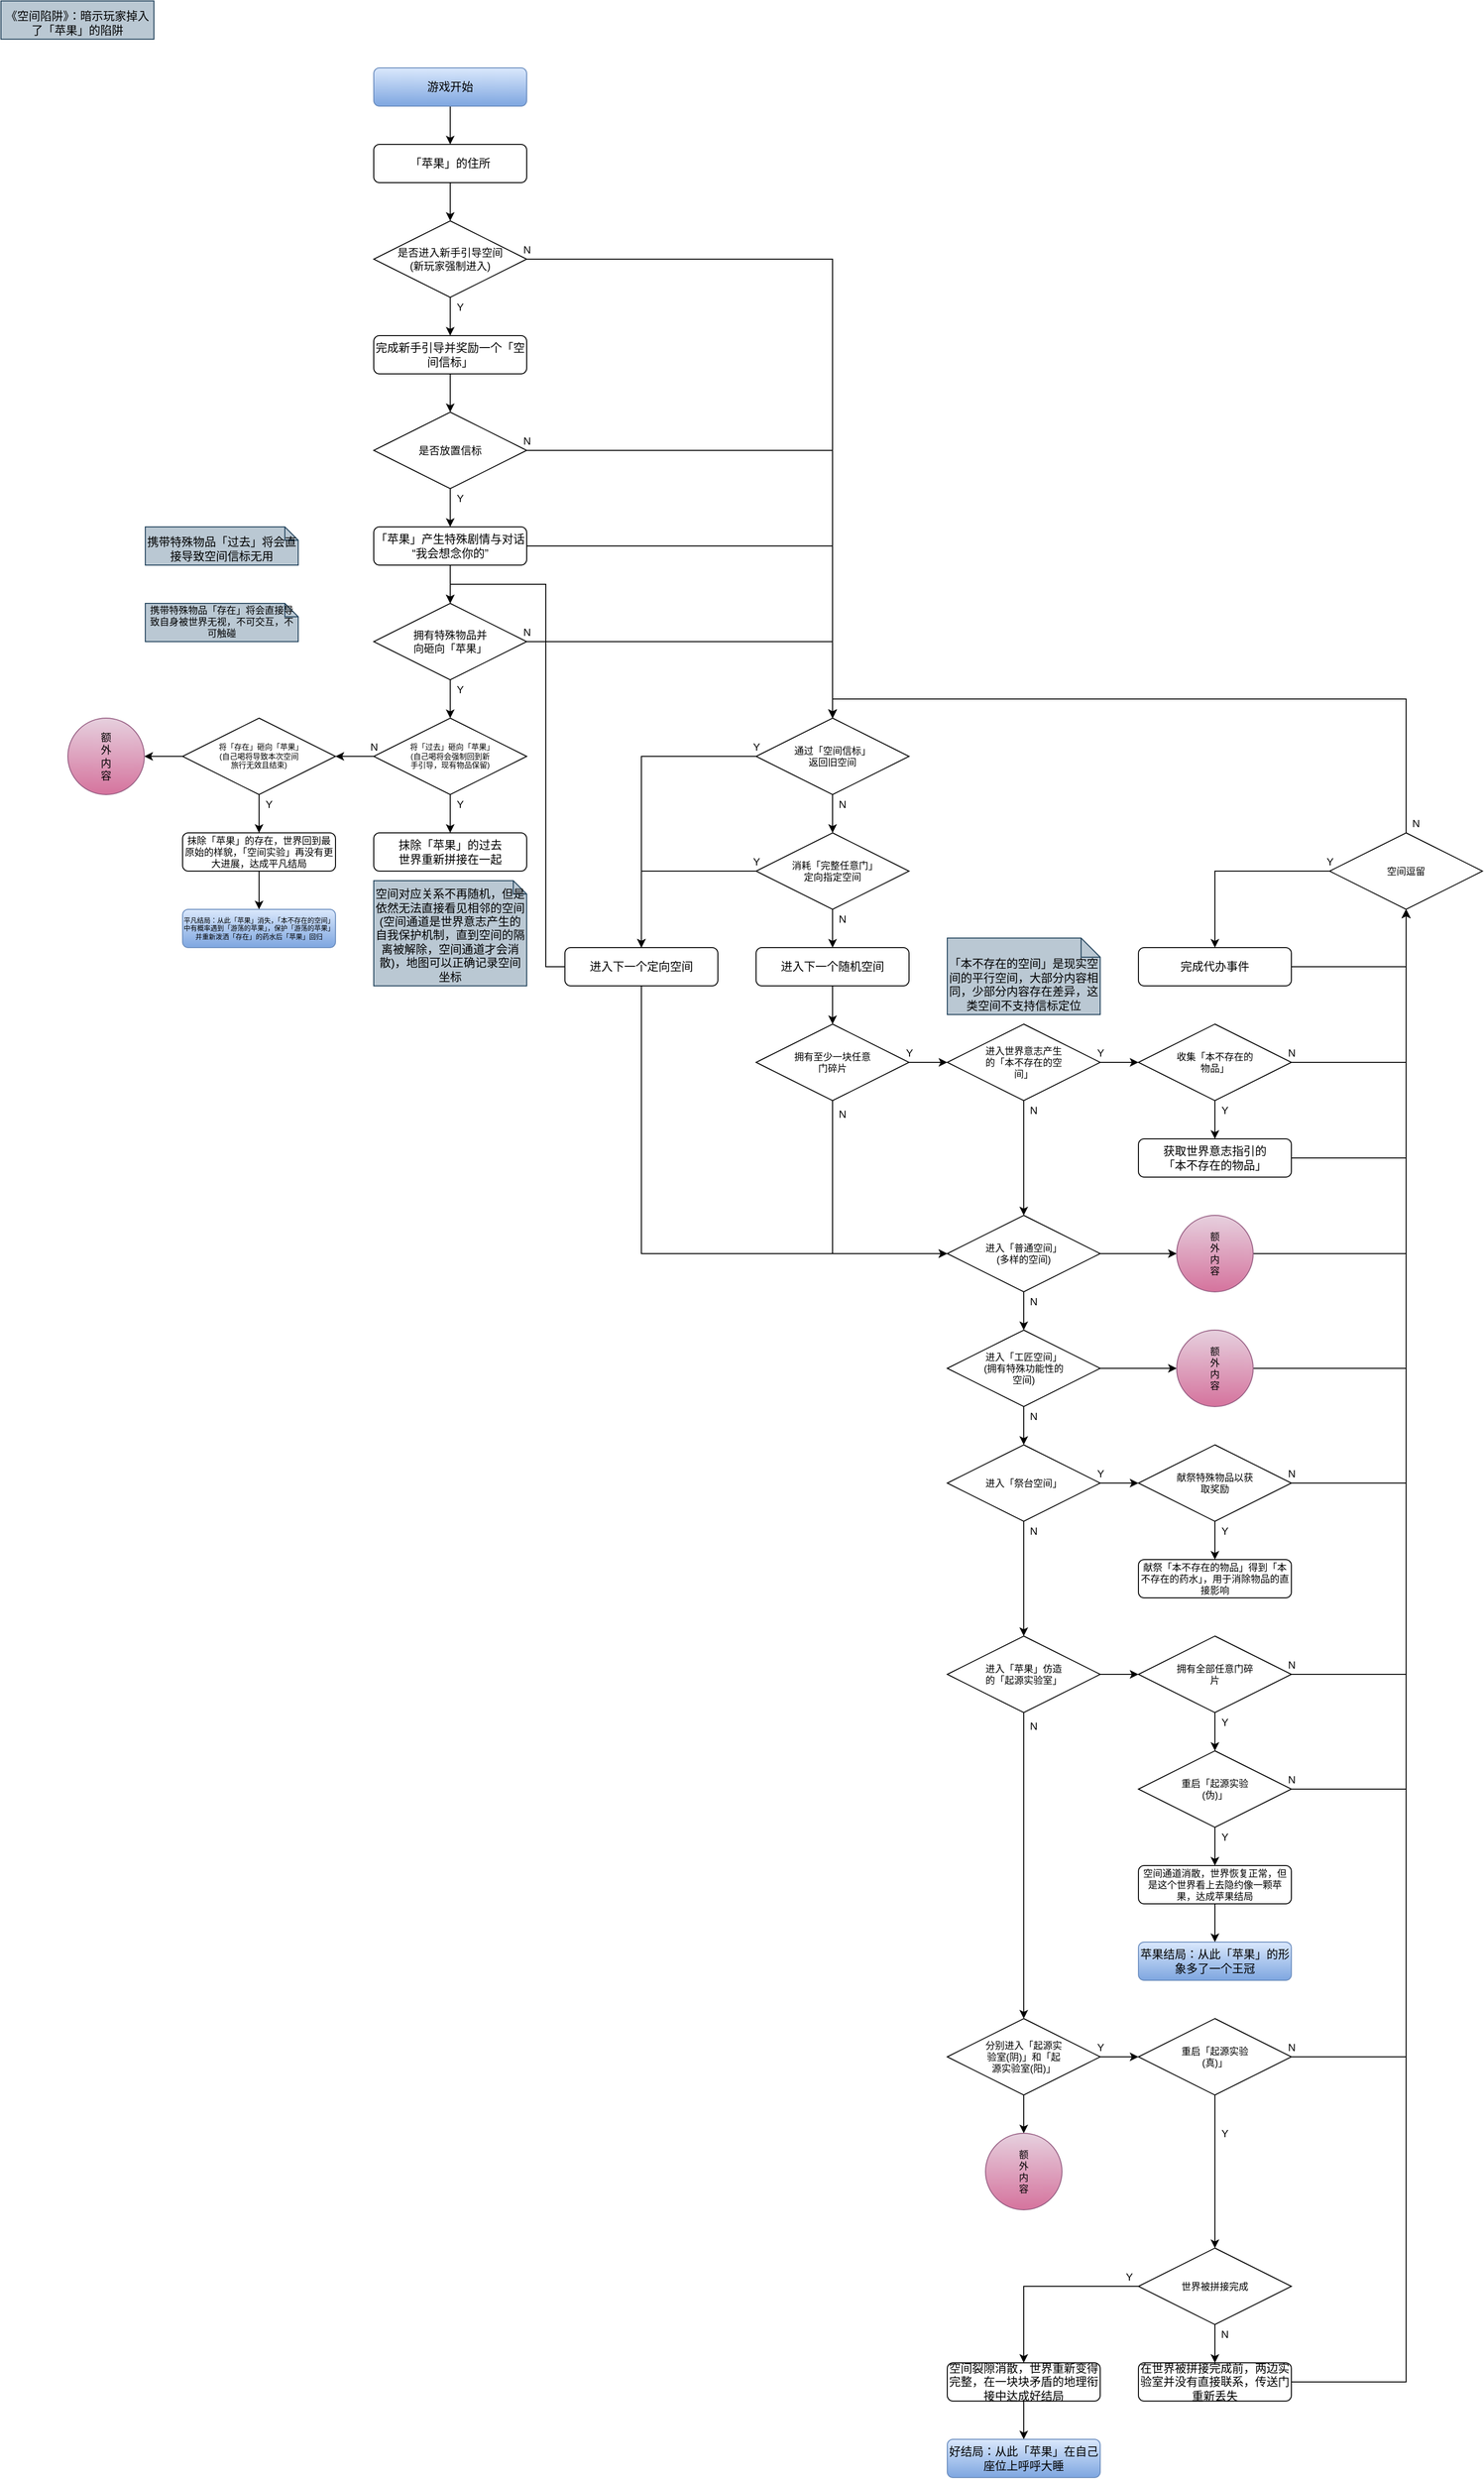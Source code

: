 <mxfile version="26.0.3">
  <diagram id="C5RBs43oDa-KdzZeNtuy" name="Page-1">
    <mxGraphModel dx="-1409" dy="653" grid="1" gridSize="10" guides="1" tooltips="1" connect="1" arrows="1" fold="1" page="1" pageScale="1" pageWidth="827" pageHeight="1169" background="none" math="0" shadow="0">
      <root>
        <mxCell id="WIyWlLk6GJQsqaUBKTNV-0" />
        <mxCell id="WIyWlLk6GJQsqaUBKTNV-1" parent="WIyWlLk6GJQsqaUBKTNV-0" />
        <mxCell id="btPv7d35-T0VnBdfR0sY-22" style="edgeStyle=orthogonalEdgeStyle;rounded=0;orthogonalLoop=1;jettySize=auto;html=1;exitX=0.5;exitY=1;exitDx=0;exitDy=0;entryX=0.5;entryY=0;entryDx=0;entryDy=0;" parent="WIyWlLk6GJQsqaUBKTNV-1" source="btPv7d35-T0VnBdfR0sY-6" target="btPv7d35-T0VnBdfR0sY-7" edge="1">
          <mxGeometry relative="1" as="geometry" />
        </mxCell>
        <mxCell id="btPv7d35-T0VnBdfR0sY-6" value="游戏开始" style="rounded=1;whiteSpace=wrap;html=1;fontSize=12;glass=0;strokeWidth=1;shadow=0;fillColor=#dae8fc;gradientColor=#7ea6e0;strokeColor=#6c8ebf;" parent="WIyWlLk6GJQsqaUBKTNV-1" vertex="1">
          <mxGeometry x="2880" y="80" width="160" height="40" as="geometry" />
        </mxCell>
        <mxCell id="btPv7d35-T0VnBdfR0sY-23" style="edgeStyle=orthogonalEdgeStyle;rounded=0;orthogonalLoop=1;jettySize=auto;html=1;exitX=0.5;exitY=1;exitDx=0;exitDy=0;entryX=0.5;entryY=0;entryDx=0;entryDy=0;" parent="WIyWlLk6GJQsqaUBKTNV-1" source="btPv7d35-T0VnBdfR0sY-7" target="btPv7d35-T0VnBdfR0sY-16" edge="1">
          <mxGeometry relative="1" as="geometry" />
        </mxCell>
        <mxCell id="btPv7d35-T0VnBdfR0sY-7" value="「苹果」的住所" style="rounded=1;whiteSpace=wrap;html=1;fontSize=12;glass=0;strokeWidth=1;shadow=0;" parent="WIyWlLk6GJQsqaUBKTNV-1" vertex="1">
          <mxGeometry x="2880" y="160" width="160" height="40" as="geometry" />
        </mxCell>
        <mxCell id="btPv7d35-T0VnBdfR0sY-54" style="edgeStyle=orthogonalEdgeStyle;rounded=0;orthogonalLoop=1;jettySize=auto;html=1;exitX=0.5;exitY=1;exitDx=0;exitDy=0;entryX=0.5;entryY=0;entryDx=0;entryDy=0;" parent="WIyWlLk6GJQsqaUBKTNV-1" source="btPv7d35-T0VnBdfR0sY-8" target="btPv7d35-T0VnBdfR0sY-49" edge="1">
          <mxGeometry relative="1" as="geometry" />
        </mxCell>
        <mxCell id="btPv7d35-T0VnBdfR0sY-8" value="进入下一个随机空间" style="rounded=1;whiteSpace=wrap;html=1;fontSize=12;glass=0;strokeWidth=1;shadow=0;" parent="WIyWlLk6GJQsqaUBKTNV-1" vertex="1">
          <mxGeometry x="3280" y="1000" width="160" height="40" as="geometry" />
        </mxCell>
        <mxCell id="btPv7d35-T0VnBdfR0sY-21" value="Y" style="edgeStyle=orthogonalEdgeStyle;rounded=0;orthogonalLoop=1;jettySize=auto;html=1;exitX=0.5;exitY=1;exitDx=0;exitDy=0;entryX=0.5;entryY=0;entryDx=0;entryDy=0;" parent="WIyWlLk6GJQsqaUBKTNV-1" source="btPv7d35-T0VnBdfR0sY-9" target="btPv7d35-T0VnBdfR0sY-10" edge="1">
          <mxGeometry x="-0.5" y="10" relative="1" as="geometry">
            <mxPoint as="offset" />
          </mxGeometry>
        </mxCell>
        <mxCell id="btPv7d35-T0VnBdfR0sY-25" value="N" style="edgeStyle=orthogonalEdgeStyle;rounded=0;orthogonalLoop=1;jettySize=auto;html=1;exitX=1;exitY=0.5;exitDx=0;exitDy=0;entryX=0.5;entryY=0;entryDx=0;entryDy=0;" parent="WIyWlLk6GJQsqaUBKTNV-1" source="btPv7d35-T0VnBdfR0sY-9" target="btPv7d35-T0VnBdfR0sY-31" edge="1">
          <mxGeometry x="-1" y="10" relative="1" as="geometry">
            <mxPoint as="offset" />
          </mxGeometry>
        </mxCell>
        <mxCell id="btPv7d35-T0VnBdfR0sY-9" value="是否放置信标" style="rhombus;whiteSpace=wrap;html=1;shadow=0;fontFamily=Helvetica;fontSize=11;align=center;strokeWidth=1;spacing=6;spacingTop=0;gradientColor=none;rounded=0;verticalAlign=middle;horizontal=1;spacingLeft=20;spacingRight=20;fillColor=default;" parent="WIyWlLk6GJQsqaUBKTNV-1" vertex="1">
          <mxGeometry x="2880" y="440" width="160" height="80" as="geometry" />
        </mxCell>
        <mxCell id="btPv7d35-T0VnBdfR0sY-26" style="edgeStyle=orthogonalEdgeStyle;rounded=0;orthogonalLoop=1;jettySize=auto;html=1;exitX=1;exitY=0.5;exitDx=0;exitDy=0;entryX=0.5;entryY=0;entryDx=0;entryDy=0;" parent="WIyWlLk6GJQsqaUBKTNV-1" source="btPv7d35-T0VnBdfR0sY-10" target="btPv7d35-T0VnBdfR0sY-31" edge="1">
          <mxGeometry relative="1" as="geometry" />
        </mxCell>
        <mxCell id="btPv7d35-T0VnBdfR0sY-28" style="edgeStyle=orthogonalEdgeStyle;rounded=0;orthogonalLoop=1;jettySize=auto;html=1;exitX=0.5;exitY=1;exitDx=0;exitDy=0;entryX=0.5;entryY=0;entryDx=0;entryDy=0;" parent="WIyWlLk6GJQsqaUBKTNV-1" source="btPv7d35-T0VnBdfR0sY-10" target="btPv7d35-T0VnBdfR0sY-27" edge="1">
          <mxGeometry relative="1" as="geometry" />
        </mxCell>
        <mxCell id="btPv7d35-T0VnBdfR0sY-10" value="「苹果」产生特殊剧情与对话&lt;div&gt;“我会想念你的”&lt;/div&gt;" style="rounded=1;whiteSpace=wrap;html=1;fontSize=12;glass=0;strokeWidth=1;shadow=0;" parent="WIyWlLk6GJQsqaUBKTNV-1" vertex="1">
          <mxGeometry x="2880" y="560" width="160" height="40" as="geometry" />
        </mxCell>
        <mxCell id="btPv7d35-T0VnBdfR0sY-19" value="Y" style="edgeStyle=orthogonalEdgeStyle;rounded=0;orthogonalLoop=1;jettySize=auto;html=1;exitX=0.5;exitY=1;exitDx=0;exitDy=0;entryX=0.5;entryY=0;entryDx=0;entryDy=0;" parent="WIyWlLk6GJQsqaUBKTNV-1" source="btPv7d35-T0VnBdfR0sY-16" target="btPv7d35-T0VnBdfR0sY-17" edge="1">
          <mxGeometry x="-0.5" y="10" relative="1" as="geometry">
            <mxPoint as="offset" />
          </mxGeometry>
        </mxCell>
        <mxCell id="btPv7d35-T0VnBdfR0sY-24" value="N" style="edgeStyle=orthogonalEdgeStyle;rounded=0;orthogonalLoop=1;jettySize=auto;html=1;exitX=1;exitY=0.5;exitDx=0;exitDy=0;entryX=0.5;entryY=0;entryDx=0;entryDy=0;" parent="WIyWlLk6GJQsqaUBKTNV-1" source="btPv7d35-T0VnBdfR0sY-16" target="btPv7d35-T0VnBdfR0sY-31" edge="1">
          <mxGeometry x="-1" y="10" relative="1" as="geometry">
            <mxPoint as="offset" />
          </mxGeometry>
        </mxCell>
        <mxCell id="btPv7d35-T0VnBdfR0sY-16" value="是否进入新手引导空间&lt;div&gt;(新玩家强制进入)&lt;/div&gt;" style="rhombus;whiteSpace=wrap;html=1;shadow=0;fontFamily=Helvetica;fontSize=11;align=center;strokeWidth=1;spacing=6;spacingTop=0;gradientColor=none;rounded=0;verticalAlign=middle;horizontal=1;spacingLeft=20;spacingRight=20;" parent="WIyWlLk6GJQsqaUBKTNV-1" vertex="1">
          <mxGeometry x="2880" y="240" width="160" height="80" as="geometry" />
        </mxCell>
        <mxCell id="btPv7d35-T0VnBdfR0sY-20" style="edgeStyle=orthogonalEdgeStyle;rounded=0;orthogonalLoop=1;jettySize=auto;html=1;exitX=0.5;exitY=1;exitDx=0;exitDy=0;entryX=0.5;entryY=0;entryDx=0;entryDy=0;" parent="WIyWlLk6GJQsqaUBKTNV-1" source="btPv7d35-T0VnBdfR0sY-17" target="btPv7d35-T0VnBdfR0sY-9" edge="1">
          <mxGeometry relative="1" as="geometry" />
        </mxCell>
        <mxCell id="btPv7d35-T0VnBdfR0sY-17" value="完成新手引导并奖励一个「空间信标」" style="rounded=1;whiteSpace=wrap;html=1;fontSize=12;glass=0;strokeWidth=1;shadow=0;" parent="WIyWlLk6GJQsqaUBKTNV-1" vertex="1">
          <mxGeometry x="2880" y="360" width="160" height="40" as="geometry" />
        </mxCell>
        <mxCell id="btPv7d35-T0VnBdfR0sY-38" value="N" style="edgeStyle=orthogonalEdgeStyle;rounded=0;orthogonalLoop=1;jettySize=auto;html=1;exitX=1;exitY=0.5;exitDx=0;exitDy=0;entryX=0.5;entryY=0;entryDx=0;entryDy=0;" parent="WIyWlLk6GJQsqaUBKTNV-1" source="btPv7d35-T0VnBdfR0sY-27" target="btPv7d35-T0VnBdfR0sY-31" edge="1">
          <mxGeometry x="-1" y="10" relative="1" as="geometry">
            <mxPoint as="offset" />
          </mxGeometry>
        </mxCell>
        <mxCell id="btPv7d35-T0VnBdfR0sY-39" value="Y" style="edgeStyle=orthogonalEdgeStyle;rounded=0;orthogonalLoop=1;jettySize=auto;html=1;exitX=0.5;exitY=1;exitDx=0;exitDy=0;entryX=0.5;entryY=0;entryDx=0;entryDy=0;" parent="WIyWlLk6GJQsqaUBKTNV-1" source="btPv7d35-T0VnBdfR0sY-27" target="btPv7d35-T0VnBdfR0sY-37" edge="1">
          <mxGeometry x="-0.5" y="10" relative="1" as="geometry">
            <mxPoint as="offset" />
          </mxGeometry>
        </mxCell>
        <mxCell id="btPv7d35-T0VnBdfR0sY-27" value="拥有特殊物品并向砸向「苹果」" style="rhombus;whiteSpace=wrap;html=1;shadow=0;fontFamily=Helvetica;fontSize=11;align=center;strokeWidth=1;spacing=6;spacingTop=0;gradientColor=none;rounded=0;verticalAlign=middle;horizontal=1;spacingLeft=32;spacingRight=32;" parent="WIyWlLk6GJQsqaUBKTNV-1" vertex="1">
          <mxGeometry x="2880" y="640" width="160" height="80" as="geometry" />
        </mxCell>
        <mxCell id="btPv7d35-T0VnBdfR0sY-33" value="Y" style="edgeStyle=orthogonalEdgeStyle;rounded=0;orthogonalLoop=1;jettySize=auto;html=1;exitX=0;exitY=0.5;exitDx=0;exitDy=0;entryX=0.5;entryY=0;entryDx=0;entryDy=0;" parent="WIyWlLk6GJQsqaUBKTNV-1" source="btPv7d35-T0VnBdfR0sY-31" target="btPv7d35-T0VnBdfR0sY-32" edge="1">
          <mxGeometry x="-1" y="-10" relative="1" as="geometry">
            <mxPoint as="offset" />
          </mxGeometry>
        </mxCell>
        <mxCell id="btPv7d35-T0VnBdfR0sY-34" value="N" style="edgeStyle=orthogonalEdgeStyle;rounded=0;orthogonalLoop=1;jettySize=auto;html=1;exitX=0.5;exitY=1;exitDx=0;exitDy=0;entryX=0.5;entryY=0;entryDx=0;entryDy=0;" parent="WIyWlLk6GJQsqaUBKTNV-1" source="btPv7d35-T0VnBdfR0sY-31" target="btPv7d35-T0VnBdfR0sY-69" edge="1">
          <mxGeometry x="-0.5" y="10" relative="1" as="geometry">
            <mxPoint as="offset" />
          </mxGeometry>
        </mxCell>
        <mxCell id="btPv7d35-T0VnBdfR0sY-31" value="通过「空间信标」返回旧空间" style="rhombus;whiteSpace=wrap;html=1;shadow=0;fontFamily=Helvetica;fontSize=10;align=center;strokeWidth=1;spacing=6;spacingTop=0;gradientColor=none;rounded=0;verticalAlign=middle;horizontal=1;spacingLeft=32;spacingRight=32;" parent="WIyWlLk6GJQsqaUBKTNV-1" vertex="1">
          <mxGeometry x="3280" y="760" width="160" height="80" as="geometry" />
        </mxCell>
        <mxCell id="btPv7d35-T0VnBdfR0sY-35" style="edgeStyle=orthogonalEdgeStyle;rounded=0;orthogonalLoop=1;jettySize=auto;html=1;exitX=0;exitY=0.5;exitDx=0;exitDy=0;entryX=0.5;entryY=0;entryDx=0;entryDy=0;" parent="WIyWlLk6GJQsqaUBKTNV-1" source="btPv7d35-T0VnBdfR0sY-32" target="btPv7d35-T0VnBdfR0sY-27" edge="1">
          <mxGeometry relative="1" as="geometry" />
        </mxCell>
        <mxCell id="btPv7d35-T0VnBdfR0sY-55" style="edgeStyle=orthogonalEdgeStyle;rounded=0;orthogonalLoop=1;jettySize=auto;html=1;exitX=0.5;exitY=1;exitDx=0;exitDy=0;entryX=0;entryY=0.5;entryDx=0;entryDy=0;" parent="WIyWlLk6GJQsqaUBKTNV-1" source="btPv7d35-T0VnBdfR0sY-32" target="btPv7d35-T0VnBdfR0sY-85" edge="1">
          <mxGeometry relative="1" as="geometry" />
        </mxCell>
        <mxCell id="btPv7d35-T0VnBdfR0sY-32" value="进入下一个定向空间" style="rounded=1;whiteSpace=wrap;html=1;fontSize=12;glass=0;strokeWidth=1;shadow=0;" parent="WIyWlLk6GJQsqaUBKTNV-1" vertex="1">
          <mxGeometry x="3080" y="1000" width="160" height="40" as="geometry" />
        </mxCell>
        <mxCell id="btPv7d35-T0VnBdfR0sY-36" value="抹除「苹果」的过去&lt;br&gt;世界重新拼接在一起" style="rounded=1;whiteSpace=wrap;html=1;fontSize=12;glass=0;strokeWidth=1;shadow=0;" parent="WIyWlLk6GJQsqaUBKTNV-1" vertex="1">
          <mxGeometry x="2880" y="880" width="160" height="40" as="geometry" />
        </mxCell>
        <mxCell id="btPv7d35-T0VnBdfR0sY-40" value="Y" style="edgeStyle=orthogonalEdgeStyle;rounded=0;orthogonalLoop=1;jettySize=auto;html=1;exitX=0.5;exitY=1;exitDx=0;exitDy=0;entryX=0.5;entryY=0;entryDx=0;entryDy=0;" parent="WIyWlLk6GJQsqaUBKTNV-1" source="btPv7d35-T0VnBdfR0sY-37" target="btPv7d35-T0VnBdfR0sY-36" edge="1">
          <mxGeometry x="-0.5" y="10" relative="1" as="geometry">
            <mxPoint as="offset" />
          </mxGeometry>
        </mxCell>
        <mxCell id="btPv7d35-T0VnBdfR0sY-42" value="N" style="edgeStyle=orthogonalEdgeStyle;rounded=0;orthogonalLoop=1;jettySize=auto;html=1;exitX=0;exitY=0.5;exitDx=0;exitDy=0;entryX=1;entryY=0.5;entryDx=0;entryDy=0;" parent="WIyWlLk6GJQsqaUBKTNV-1" source="btPv7d35-T0VnBdfR0sY-37" target="btPv7d35-T0VnBdfR0sY-43" edge="1">
          <mxGeometry x="-1" y="-10" relative="1" as="geometry">
            <mxPoint as="offset" />
          </mxGeometry>
        </mxCell>
        <mxCell id="btPv7d35-T0VnBdfR0sY-37" value="将「过去」砸向「苹果」(自己喝将会强制回到新手引导，现有物品保留)" style="rhombus;whiteSpace=wrap;html=1;shadow=0;fontFamily=Helvetica;fontSize=8;align=center;strokeWidth=1;spacing=6;spacingTop=0;gradientColor=none;rounded=0;verticalAlign=middle;horizontal=1;spacingLeft=32;spacingRight=32;" parent="WIyWlLk6GJQsqaUBKTNV-1" vertex="1">
          <mxGeometry x="2880" y="760" width="160" height="80" as="geometry" />
        </mxCell>
        <mxCell id="btPv7d35-T0VnBdfR0sY-116" style="edgeStyle=orthogonalEdgeStyle;rounded=0;orthogonalLoop=1;jettySize=auto;html=1;exitX=0.5;exitY=1;exitDx=0;exitDy=0;entryX=0.5;entryY=0;entryDx=0;entryDy=0;" parent="WIyWlLk6GJQsqaUBKTNV-1" source="btPv7d35-T0VnBdfR0sY-41" target="btPv7d35-T0VnBdfR0sY-115" edge="1">
          <mxGeometry relative="1" as="geometry" />
        </mxCell>
        <mxCell id="btPv7d35-T0VnBdfR0sY-41" value="抹除「苹果」的存在，世界回到最原始的样貌，「空间实验」再没有更大进展，达成平凡结局" style="rounded=1;whiteSpace=wrap;html=1;fontSize=10;glass=0;strokeWidth=1;shadow=0;" parent="WIyWlLk6GJQsqaUBKTNV-1" vertex="1">
          <mxGeometry x="2680" y="880" width="160" height="40" as="geometry" />
        </mxCell>
        <mxCell id="btPv7d35-T0VnBdfR0sY-44" value="Y" style="edgeStyle=orthogonalEdgeStyle;rounded=0;orthogonalLoop=1;jettySize=auto;html=1;exitX=0.5;exitY=1;exitDx=0;exitDy=0;entryX=0.5;entryY=0;entryDx=0;entryDy=0;" parent="WIyWlLk6GJQsqaUBKTNV-1" source="btPv7d35-T0VnBdfR0sY-43" target="btPv7d35-T0VnBdfR0sY-41" edge="1">
          <mxGeometry x="-0.5" y="10" relative="1" as="geometry">
            <mxPoint as="offset" />
          </mxGeometry>
        </mxCell>
        <mxCell id="btPv7d35-T0VnBdfR0sY-47" value="" style="edgeStyle=orthogonalEdgeStyle;rounded=0;orthogonalLoop=1;jettySize=auto;html=1;" parent="WIyWlLk6GJQsqaUBKTNV-1" source="btPv7d35-T0VnBdfR0sY-43" target="btPv7d35-T0VnBdfR0sY-46" edge="1">
          <mxGeometry relative="1" as="geometry" />
        </mxCell>
        <mxCell id="btPv7d35-T0VnBdfR0sY-43" value="将「存在」砸向「苹果」(自己喝将导致本次空间旅行无效且结束)" style="rhombus;whiteSpace=wrap;html=1;shadow=0;fontFamily=Helvetica;fontSize=8;align=center;strokeWidth=1;spacing=6;spacingTop=0;gradientColor=none;rounded=0;verticalAlign=middle;horizontal=1;spacingLeft=32;spacingRight=32;" parent="WIyWlLk6GJQsqaUBKTNV-1" vertex="1">
          <mxGeometry x="2680" y="760" width="160" height="80" as="geometry" />
        </mxCell>
        <mxCell id="btPv7d35-T0VnBdfR0sY-46" value="额外内容" style="ellipse;whiteSpace=wrap;html=1;fontSize=11;shadow=0;strokeWidth=1;spacing=6;spacingTop=0;rounded=0;spacingLeft=32;spacingRight=32;align=center;fillColor=#e6d0de;strokeColor=#996185;gradientColor=#d5739d;" parent="WIyWlLk6GJQsqaUBKTNV-1" vertex="1">
          <mxGeometry x="2560" y="760" width="80" height="80" as="geometry" />
        </mxCell>
        <mxCell id="btPv7d35-T0VnBdfR0sY-92" style="edgeStyle=orthogonalEdgeStyle;rounded=0;orthogonalLoop=1;jettySize=auto;html=1;exitX=1;exitY=0.5;exitDx=0;exitDy=0;entryX=0;entryY=0.5;entryDx=0;entryDy=0;" parent="WIyWlLk6GJQsqaUBKTNV-1" source="btPv7d35-T0VnBdfR0sY-48" target="btPv7d35-T0VnBdfR0sY-67" edge="1">
          <mxGeometry relative="1" as="geometry" />
        </mxCell>
        <mxCell id="btPv7d35-T0VnBdfR0sY-105" value="N" style="edgeStyle=orthogonalEdgeStyle;rounded=0;orthogonalLoop=1;jettySize=auto;html=1;exitX=0.5;exitY=1;exitDx=0;exitDy=0;entryX=0.5;entryY=0;entryDx=0;entryDy=0;" parent="WIyWlLk6GJQsqaUBKTNV-1" source="btPv7d35-T0VnBdfR0sY-48" target="btPv7d35-T0VnBdfR0sY-90" edge="1">
          <mxGeometry x="-0.917" y="10" relative="1" as="geometry">
            <mxPoint as="offset" />
          </mxGeometry>
        </mxCell>
        <mxCell id="btPv7d35-T0VnBdfR0sY-48" value="进入「苹果」仿造的「起源实验室」" style="rhombus;whiteSpace=wrap;html=1;shadow=0;fontFamily=Helvetica;fontSize=10;align=center;strokeWidth=1;spacing=6;spacingTop=0;gradientColor=none;rounded=0;verticalAlign=middle;horizontal=1;spacingLeft=32;spacingRight=32;" parent="WIyWlLk6GJQsqaUBKTNV-1" vertex="1">
          <mxGeometry x="3480" y="1720" width="160" height="80" as="geometry" />
        </mxCell>
        <mxCell id="btPv7d35-T0VnBdfR0sY-51" value="Y" style="edgeStyle=orthogonalEdgeStyle;rounded=0;orthogonalLoop=1;jettySize=auto;html=1;exitX=1;exitY=0.5;exitDx=0;exitDy=0;entryX=0;entryY=0.5;entryDx=0;entryDy=0;" parent="WIyWlLk6GJQsqaUBKTNV-1" source="btPv7d35-T0VnBdfR0sY-49" target="btPv7d35-T0VnBdfR0sY-50" edge="1">
          <mxGeometry x="-1" y="10" relative="1" as="geometry">
            <mxPoint as="offset" />
          </mxGeometry>
        </mxCell>
        <mxCell id="btPv7d35-T0VnBdfR0sY-52" value="N" style="edgeStyle=orthogonalEdgeStyle;rounded=0;orthogonalLoop=1;jettySize=auto;html=1;exitX=0.5;exitY=1;exitDx=0;exitDy=0;entryX=0;entryY=0.5;entryDx=0;entryDy=0;" parent="WIyWlLk6GJQsqaUBKTNV-1" source="btPv7d35-T0VnBdfR0sY-49" target="btPv7d35-T0VnBdfR0sY-85" edge="1">
          <mxGeometry x="-0.9" y="10" relative="1" as="geometry">
            <mxPoint as="offset" />
          </mxGeometry>
        </mxCell>
        <mxCell id="btPv7d35-T0VnBdfR0sY-49" value="拥有至少一块任意门碎片" style="rhombus;whiteSpace=wrap;html=1;shadow=0;fontFamily=Helvetica;fontSize=10;align=center;strokeWidth=1;spacing=6;spacingTop=0;gradientColor=none;rounded=0;verticalAlign=middle;horizontal=1;spacingLeft=32;spacingRight=32;" parent="WIyWlLk6GJQsqaUBKTNV-1" vertex="1">
          <mxGeometry x="3280" y="1080" width="160" height="80" as="geometry" />
        </mxCell>
        <mxCell id="btPv7d35-T0VnBdfR0sY-53" value="N" style="edgeStyle=orthogonalEdgeStyle;rounded=0;orthogonalLoop=1;jettySize=auto;html=1;exitX=0.5;exitY=1;exitDx=0;exitDy=0;entryX=0.5;entryY=0;entryDx=0;entryDy=0;" parent="WIyWlLk6GJQsqaUBKTNV-1" source="btPv7d35-T0VnBdfR0sY-50" target="btPv7d35-T0VnBdfR0sY-85" edge="1">
          <mxGeometry x="-0.833" y="10" relative="1" as="geometry">
            <mxPoint as="offset" />
          </mxGeometry>
        </mxCell>
        <mxCell id="btPv7d35-T0VnBdfR0sY-61" value="Y" style="edgeStyle=orthogonalEdgeStyle;rounded=0;orthogonalLoop=1;jettySize=auto;html=1;exitX=1;exitY=0.5;exitDx=0;exitDy=0;entryX=0;entryY=0.5;entryDx=0;entryDy=0;" parent="WIyWlLk6GJQsqaUBKTNV-1" source="btPv7d35-T0VnBdfR0sY-50" target="btPv7d35-T0VnBdfR0sY-57" edge="1">
          <mxGeometry x="-1" y="10" relative="1" as="geometry">
            <mxPoint as="offset" />
          </mxGeometry>
        </mxCell>
        <mxCell id="btPv7d35-T0VnBdfR0sY-50" value="进入世界意志产生的「本不存在的空间」" style="rhombus;whiteSpace=wrap;html=1;shadow=0;fontFamily=Helvetica;fontSize=10;align=center;strokeWidth=1;spacing=6;spacingTop=0;gradientColor=none;rounded=0;verticalAlign=middle;horizontal=1;spacingLeft=32;spacingRight=32;" parent="WIyWlLk6GJQsqaUBKTNV-1" vertex="1">
          <mxGeometry x="3480" y="1080" width="160" height="80" as="geometry" />
        </mxCell>
        <mxCell id="btPv7d35-T0VnBdfR0sY-62" value="Y" style="edgeStyle=orthogonalEdgeStyle;rounded=0;orthogonalLoop=1;jettySize=auto;html=1;exitX=0.5;exitY=1;exitDx=0;exitDy=0;entryX=0.5;entryY=0;entryDx=0;entryDy=0;" parent="WIyWlLk6GJQsqaUBKTNV-1" source="btPv7d35-T0VnBdfR0sY-57" target="btPv7d35-T0VnBdfR0sY-59" edge="1">
          <mxGeometry x="-0.5" y="10" relative="1" as="geometry">
            <mxPoint as="offset" />
          </mxGeometry>
        </mxCell>
        <mxCell id="btPv7d35-T0VnBdfR0sY-63" value="N" style="edgeStyle=orthogonalEdgeStyle;rounded=0;orthogonalLoop=1;jettySize=auto;html=1;exitX=1;exitY=0.5;exitDx=0;exitDy=0;entryX=0.5;entryY=1;entryDx=0;entryDy=0;" parent="WIyWlLk6GJQsqaUBKTNV-1" source="btPv7d35-T0VnBdfR0sY-57" target="btPv7d35-T0VnBdfR0sY-60" edge="1">
          <mxGeometry x="-1" y="10" relative="1" as="geometry">
            <mxPoint as="offset" />
          </mxGeometry>
        </mxCell>
        <mxCell id="btPv7d35-T0VnBdfR0sY-57" value="收集「本不存在的物品」" style="rhombus;whiteSpace=wrap;html=1;shadow=0;fontFamily=Helvetica;fontSize=10;align=center;strokeWidth=1;spacing=6;spacingTop=0;gradientColor=none;rounded=0;verticalAlign=middle;horizontal=1;spacingLeft=32;spacingRight=32;" parent="WIyWlLk6GJQsqaUBKTNV-1" vertex="1">
          <mxGeometry x="3680" y="1080" width="160" height="80" as="geometry" />
        </mxCell>
        <mxCell id="btPv7d35-T0VnBdfR0sY-81" style="edgeStyle=orthogonalEdgeStyle;rounded=0;orthogonalLoop=1;jettySize=auto;html=1;exitX=1;exitY=0.5;exitDx=0;exitDy=0;entryX=0.5;entryY=1;entryDx=0;entryDy=0;" parent="WIyWlLk6GJQsqaUBKTNV-1" source="btPv7d35-T0VnBdfR0sY-59" target="btPv7d35-T0VnBdfR0sY-60" edge="1">
          <mxGeometry relative="1" as="geometry" />
        </mxCell>
        <mxCell id="btPv7d35-T0VnBdfR0sY-59" value="获取世界意志指引的&lt;div&gt;「本不存在的物品」&lt;/div&gt;" style="rounded=1;whiteSpace=wrap;html=1;fontSize=12;glass=0;strokeWidth=1;shadow=0;" parent="WIyWlLk6GJQsqaUBKTNV-1" vertex="1">
          <mxGeometry x="3680" y="1200" width="160" height="40" as="geometry" />
        </mxCell>
        <mxCell id="btPv7d35-T0VnBdfR0sY-64" value="N" style="edgeStyle=orthogonalEdgeStyle;rounded=0;orthogonalLoop=1;jettySize=auto;html=1;exitX=0.5;exitY=0;exitDx=0;exitDy=0;entryX=0.5;entryY=0;entryDx=0;entryDy=0;" parent="WIyWlLk6GJQsqaUBKTNV-1" source="btPv7d35-T0VnBdfR0sY-60" target="btPv7d35-T0VnBdfR0sY-31" edge="1">
          <mxGeometry x="-0.972" y="-10" relative="1" as="geometry">
            <mxPoint as="offset" />
          </mxGeometry>
        </mxCell>
        <mxCell id="btPv7d35-T0VnBdfR0sY-66" value="Y" style="edgeStyle=orthogonalEdgeStyle;rounded=0;orthogonalLoop=1;jettySize=auto;html=1;exitX=0;exitY=0.5;exitDx=0;exitDy=0;entryX=0.5;entryY=0;entryDx=0;entryDy=0;" parent="WIyWlLk6GJQsqaUBKTNV-1" source="btPv7d35-T0VnBdfR0sY-60" target="btPv7d35-T0VnBdfR0sY-65" edge="1">
          <mxGeometry x="-1" y="-10" relative="1" as="geometry">
            <mxPoint as="offset" />
          </mxGeometry>
        </mxCell>
        <mxCell id="btPv7d35-T0VnBdfR0sY-60" value="空间逗留" style="rhombus;whiteSpace=wrap;html=1;shadow=0;fontFamily=Helvetica;fontSize=10;align=center;strokeWidth=1;spacing=6;spacingTop=0;gradientColor=none;rounded=0;verticalAlign=middle;horizontal=1;spacingLeft=32;spacingRight=32;" parent="WIyWlLk6GJQsqaUBKTNV-1" vertex="1">
          <mxGeometry x="3880" y="880" width="160" height="80" as="geometry" />
        </mxCell>
        <mxCell id="btPv7d35-T0VnBdfR0sY-84" style="edgeStyle=orthogonalEdgeStyle;rounded=0;orthogonalLoop=1;jettySize=auto;html=1;exitX=1;exitY=0.5;exitDx=0;exitDy=0;entryX=0.5;entryY=1;entryDx=0;entryDy=0;" parent="WIyWlLk6GJQsqaUBKTNV-1" source="btPv7d35-T0VnBdfR0sY-65" target="btPv7d35-T0VnBdfR0sY-60" edge="1">
          <mxGeometry relative="1" as="geometry" />
        </mxCell>
        <mxCell id="btPv7d35-T0VnBdfR0sY-65" value="完成代办事件" style="rounded=1;whiteSpace=wrap;html=1;fontSize=12;glass=0;strokeWidth=1;shadow=0;" parent="WIyWlLk6GJQsqaUBKTNV-1" vertex="1">
          <mxGeometry x="3680" y="1000" width="160" height="40" as="geometry" />
        </mxCell>
        <mxCell id="btPv7d35-T0VnBdfR0sY-73" value="Y" style="edgeStyle=orthogonalEdgeStyle;rounded=0;orthogonalLoop=1;jettySize=auto;html=1;exitX=0.5;exitY=1;exitDx=0;exitDy=0;entryX=0.5;entryY=0;entryDx=0;entryDy=0;" parent="WIyWlLk6GJQsqaUBKTNV-1" source="btPv7d35-T0VnBdfR0sY-67" target="btPv7d35-T0VnBdfR0sY-68" edge="1">
          <mxGeometry x="-0.5" y="10" relative="1" as="geometry">
            <mxPoint as="offset" />
          </mxGeometry>
        </mxCell>
        <mxCell id="btPv7d35-T0VnBdfR0sY-82" value="N" style="edgeStyle=orthogonalEdgeStyle;rounded=0;orthogonalLoop=1;jettySize=auto;html=1;exitX=1;exitY=0.5;exitDx=0;exitDy=0;entryX=0.5;entryY=1;entryDx=0;entryDy=0;" parent="WIyWlLk6GJQsqaUBKTNV-1" source="btPv7d35-T0VnBdfR0sY-67" target="btPv7d35-T0VnBdfR0sY-60" edge="1">
          <mxGeometry x="-1" y="10" relative="1" as="geometry">
            <mxPoint as="offset" />
          </mxGeometry>
        </mxCell>
        <mxCell id="btPv7d35-T0VnBdfR0sY-67" value="拥有全部任意门碎片" style="rhombus;whiteSpace=wrap;html=1;shadow=0;fontFamily=Helvetica;fontSize=10;align=center;strokeWidth=1;spacing=6;spacingTop=0;gradientColor=none;rounded=0;verticalAlign=middle;horizontal=1;spacingLeft=32;spacingRight=32;" parent="WIyWlLk6GJQsqaUBKTNV-1" vertex="1">
          <mxGeometry x="3680" y="1720" width="160" height="80" as="geometry" />
        </mxCell>
        <mxCell id="btPv7d35-T0VnBdfR0sY-83" value="N" style="edgeStyle=orthogonalEdgeStyle;rounded=0;orthogonalLoop=1;jettySize=auto;html=1;exitX=1;exitY=0.5;exitDx=0;exitDy=0;entryX=0.5;entryY=1;entryDx=0;entryDy=0;" parent="WIyWlLk6GJQsqaUBKTNV-1" source="btPv7d35-T0VnBdfR0sY-68" target="btPv7d35-T0VnBdfR0sY-60" edge="1">
          <mxGeometry x="-1" y="10" relative="1" as="geometry">
            <mxPoint as="offset" />
          </mxGeometry>
        </mxCell>
        <mxCell id="btPv7d35-T0VnBdfR0sY-96" value="Y" style="edgeStyle=orthogonalEdgeStyle;rounded=0;orthogonalLoop=1;jettySize=auto;html=1;exitX=0.5;exitY=1;exitDx=0;exitDy=0;entryX=0.5;entryY=0;entryDx=0;entryDy=0;" parent="WIyWlLk6GJQsqaUBKTNV-1" source="btPv7d35-T0VnBdfR0sY-68" target="btPv7d35-T0VnBdfR0sY-93" edge="1">
          <mxGeometry x="-0.5" y="10" relative="1" as="geometry">
            <mxPoint as="offset" />
          </mxGeometry>
        </mxCell>
        <mxCell id="btPv7d35-T0VnBdfR0sY-68" value="重启「起源实验(伪)」" style="rhombus;whiteSpace=wrap;html=1;shadow=0;fontFamily=Helvetica;fontSize=10;align=center;strokeWidth=1;spacing=6;spacingTop=0;gradientColor=none;rounded=0;verticalAlign=middle;horizontal=1;spacingLeft=32;spacingRight=32;" parent="WIyWlLk6GJQsqaUBKTNV-1" vertex="1">
          <mxGeometry x="3680" y="1840" width="160" height="80" as="geometry" />
        </mxCell>
        <mxCell id="btPv7d35-T0VnBdfR0sY-70" value="N" style="edgeStyle=orthogonalEdgeStyle;rounded=0;orthogonalLoop=1;jettySize=auto;html=1;exitX=0.5;exitY=1;exitDx=0;exitDy=0;entryX=0.5;entryY=0;entryDx=0;entryDy=0;" parent="WIyWlLk6GJQsqaUBKTNV-1" source="btPv7d35-T0VnBdfR0sY-69" target="btPv7d35-T0VnBdfR0sY-8" edge="1">
          <mxGeometry x="-0.5" y="10" relative="1" as="geometry">
            <mxPoint as="offset" />
          </mxGeometry>
        </mxCell>
        <mxCell id="btPv7d35-T0VnBdfR0sY-71" value="Y" style="edgeStyle=orthogonalEdgeStyle;rounded=0;orthogonalLoop=1;jettySize=auto;html=1;exitX=0;exitY=0.5;exitDx=0;exitDy=0;entryX=0.5;entryY=0;entryDx=0;entryDy=0;" parent="WIyWlLk6GJQsqaUBKTNV-1" source="btPv7d35-T0VnBdfR0sY-69" target="btPv7d35-T0VnBdfR0sY-32" edge="1">
          <mxGeometry x="-1" y="-10" relative="1" as="geometry">
            <mxPoint as="offset" />
          </mxGeometry>
        </mxCell>
        <mxCell id="btPv7d35-T0VnBdfR0sY-69" value="消耗「完整任意门」定向指定空间" style="rhombus;whiteSpace=wrap;html=1;shadow=0;fontFamily=Helvetica;fontSize=10;align=center;strokeWidth=1;spacing=6;spacingTop=0;gradientColor=none;rounded=0;verticalAlign=middle;horizontal=1;spacingLeft=32;spacingRight=32;" parent="WIyWlLk6GJQsqaUBKTNV-1" vertex="1">
          <mxGeometry x="3280" y="880" width="160" height="80" as="geometry" />
        </mxCell>
        <mxCell id="btPv7d35-T0VnBdfR0sY-97" value="N" style="edgeStyle=orthogonalEdgeStyle;rounded=0;orthogonalLoop=1;jettySize=auto;html=1;exitX=0.5;exitY=1;exitDx=0;exitDy=0;entryX=0.5;entryY=0;entryDx=0;entryDy=0;" parent="WIyWlLk6GJQsqaUBKTNV-1" source="btPv7d35-T0VnBdfR0sY-74" target="btPv7d35-T0VnBdfR0sY-77" edge="1">
          <mxGeometry x="-0.5" y="10" relative="1" as="geometry">
            <mxPoint as="offset" />
          </mxGeometry>
        </mxCell>
        <mxCell id="btPv7d35-T0VnBdfR0sY-98" value="Y" style="edgeStyle=orthogonalEdgeStyle;rounded=0;orthogonalLoop=1;jettySize=auto;html=1;exitX=0;exitY=0.5;exitDx=0;exitDy=0;entryX=0.5;entryY=0;entryDx=0;entryDy=0;" parent="WIyWlLk6GJQsqaUBKTNV-1" source="btPv7d35-T0VnBdfR0sY-74" target="btPv7d35-T0VnBdfR0sY-79" edge="1">
          <mxGeometry x="-0.9" y="-10" relative="1" as="geometry">
            <mxPoint as="offset" />
          </mxGeometry>
        </mxCell>
        <mxCell id="btPv7d35-T0VnBdfR0sY-74" value="世界被拼接完成" style="rhombus;whiteSpace=wrap;html=1;shadow=0;fontFamily=Helvetica;fontSize=10;align=center;strokeWidth=1;spacing=6;spacingTop=0;gradientColor=none;rounded=0;verticalAlign=middle;horizontal=1;spacingLeft=32;spacingRight=32;" parent="WIyWlLk6GJQsqaUBKTNV-1" vertex="1">
          <mxGeometry x="3680" y="2360" width="160" height="80" as="geometry" />
        </mxCell>
        <mxCell id="btPv7d35-T0VnBdfR0sY-75" value="空间对应关系不再随机，但是依然无法直接看见相邻的空间(空间通道是世界意志产生的自我保护机制，直到空间的隔离被解除，空间通道才会消散)，地图可以正确记录空间坐标" style="shape=note;size=14;whiteSpace=wrap;html=1;verticalAlign=bottom;fillColor=#bac8d3;strokeColor=#23445d;" parent="WIyWlLk6GJQsqaUBKTNV-1" vertex="1">
          <mxGeometry x="2880" y="930" width="160" height="110" as="geometry" />
        </mxCell>
        <mxCell id="btPv7d35-T0VnBdfR0sY-102" style="edgeStyle=orthogonalEdgeStyle;rounded=0;orthogonalLoop=1;jettySize=auto;html=1;exitX=1;exitY=0.5;exitDx=0;exitDy=0;entryX=0.5;entryY=1;entryDx=0;entryDy=0;" parent="WIyWlLk6GJQsqaUBKTNV-1" source="btPv7d35-T0VnBdfR0sY-77" target="btPv7d35-T0VnBdfR0sY-60" edge="1">
          <mxGeometry relative="1" as="geometry">
            <mxPoint x="4040" y="1400" as="targetPoint" />
          </mxGeometry>
        </mxCell>
        <mxCell id="btPv7d35-T0VnBdfR0sY-77" value="在世界被拼接完成前，两边实验室并没有直接联系，传送门重新丢失" style="rounded=1;whiteSpace=wrap;html=1;fontSize=12;glass=0;strokeWidth=1;shadow=0;" parent="WIyWlLk6GJQsqaUBKTNV-1" vertex="1">
          <mxGeometry x="3680" y="2480" width="160" height="40" as="geometry" />
        </mxCell>
        <mxCell id="btPv7d35-T0VnBdfR0sY-120" style="edgeStyle=orthogonalEdgeStyle;rounded=0;orthogonalLoop=1;jettySize=auto;html=1;exitX=0.5;exitY=1;exitDx=0;exitDy=0;entryX=0.5;entryY=0;entryDx=0;entryDy=0;" parent="WIyWlLk6GJQsqaUBKTNV-1" source="btPv7d35-T0VnBdfR0sY-79" target="btPv7d35-T0VnBdfR0sY-119" edge="1">
          <mxGeometry relative="1" as="geometry" />
        </mxCell>
        <mxCell id="btPv7d35-T0VnBdfR0sY-79" value="空间裂隙消散，世界重新变得完整，在一块块矛盾的地理衔接中达成好结局" style="rounded=1;whiteSpace=wrap;html=1;fontSize=12;glass=0;strokeWidth=1;shadow=0;" parent="WIyWlLk6GJQsqaUBKTNV-1" vertex="1">
          <mxGeometry x="3480" y="2480" width="160" height="40" as="geometry" />
        </mxCell>
        <mxCell id="btPv7d35-T0VnBdfR0sY-103" value="N" style="edgeStyle=orthogonalEdgeStyle;rounded=0;orthogonalLoop=1;jettySize=auto;html=1;exitX=0.5;exitY=1;exitDx=0;exitDy=0;entryX=0.5;entryY=0;entryDx=0;entryDy=0;" parent="WIyWlLk6GJQsqaUBKTNV-1" source="btPv7d35-T0VnBdfR0sY-85" target="btPv7d35-T0VnBdfR0sY-86" edge="1">
          <mxGeometry x="-0.5" y="10" relative="1" as="geometry">
            <mxPoint as="offset" />
          </mxGeometry>
        </mxCell>
        <mxCell id="btPv7d35-T0VnBdfR0sY-110" value="" style="edgeStyle=orthogonalEdgeStyle;rounded=0;orthogonalLoop=1;jettySize=auto;html=1;" parent="WIyWlLk6GJQsqaUBKTNV-1" source="btPv7d35-T0VnBdfR0sY-85" target="btPv7d35-T0VnBdfR0sY-109" edge="1">
          <mxGeometry relative="1" as="geometry" />
        </mxCell>
        <mxCell id="btPv7d35-T0VnBdfR0sY-85" value="进入「普通空间」&lt;div&gt;(多样的空间)&lt;/div&gt;" style="rhombus;whiteSpace=wrap;html=1;shadow=0;fontFamily=Helvetica;fontSize=10;align=center;strokeWidth=1;spacing=6;spacingTop=0;gradientColor=none;rounded=0;verticalAlign=middle;horizontal=1;spacingLeft=32;spacingRight=32;" parent="WIyWlLk6GJQsqaUBKTNV-1" vertex="1">
          <mxGeometry x="3480" y="1280" width="160" height="80" as="geometry" />
        </mxCell>
        <mxCell id="btPv7d35-T0VnBdfR0sY-112" value="" style="edgeStyle=orthogonalEdgeStyle;rounded=0;orthogonalLoop=1;jettySize=auto;html=1;" parent="WIyWlLk6GJQsqaUBKTNV-1" source="btPv7d35-T0VnBdfR0sY-86" target="btPv7d35-T0VnBdfR0sY-111" edge="1">
          <mxGeometry relative="1" as="geometry" />
        </mxCell>
        <mxCell id="btPv7d35-T0VnBdfR0sY-125" value="N" style="edgeStyle=orthogonalEdgeStyle;rounded=0;orthogonalLoop=1;jettySize=auto;html=1;exitX=0.5;exitY=1;exitDx=0;exitDy=0;entryX=0.5;entryY=0;entryDx=0;entryDy=0;" parent="WIyWlLk6GJQsqaUBKTNV-1" source="btPv7d35-T0VnBdfR0sY-86" target="btPv7d35-T0VnBdfR0sY-123" edge="1">
          <mxGeometry x="-0.5" y="10" relative="1" as="geometry">
            <mxPoint as="offset" />
          </mxGeometry>
        </mxCell>
        <mxCell id="btPv7d35-T0VnBdfR0sY-86" value="进入「工匠空间」&lt;div&gt;(拥有特殊功能性的空间)&lt;/div&gt;" style="rhombus;whiteSpace=wrap;html=1;shadow=0;fontFamily=Helvetica;fontSize=10;align=center;strokeWidth=1;spacing=6;spacingTop=0;gradientColor=none;rounded=0;verticalAlign=middle;horizontal=1;spacingLeft=32;spacingRight=32;" parent="WIyWlLk6GJQsqaUBKTNV-1" vertex="1">
          <mxGeometry x="3480" y="1400" width="160" height="80" as="geometry" />
        </mxCell>
        <mxCell id="btPv7d35-T0VnBdfR0sY-87" value="「本不存在的空间」是现实空间的平行空间，大部分内容相同，少部分内容存在差异，这类空间不支持信标定位" style="shape=note;size=20;whiteSpace=wrap;html=1;verticalAlign=bottom;fillColor=#bac8d3;strokeColor=#23445d;" parent="WIyWlLk6GJQsqaUBKTNV-1" vertex="1">
          <mxGeometry x="3480" y="990" width="160" height="80" as="geometry" />
        </mxCell>
        <mxCell id="btPv7d35-T0VnBdfR0sY-100" value="Y" style="edgeStyle=orthogonalEdgeStyle;rounded=0;orthogonalLoop=1;jettySize=auto;html=1;exitX=1;exitY=0.5;exitDx=0;exitDy=0;entryX=0;entryY=0.5;entryDx=0;entryDy=0;" parent="WIyWlLk6GJQsqaUBKTNV-1" source="btPv7d35-T0VnBdfR0sY-90" target="btPv7d35-T0VnBdfR0sY-95" edge="1">
          <mxGeometry x="-1" y="10" relative="1" as="geometry">
            <mxPoint as="offset" />
          </mxGeometry>
        </mxCell>
        <mxCell id="btPv7d35-T0VnBdfR0sY-107" value="" style="edgeStyle=orthogonalEdgeStyle;rounded=0;orthogonalLoop=1;jettySize=auto;html=1;" parent="WIyWlLk6GJQsqaUBKTNV-1" source="btPv7d35-T0VnBdfR0sY-90" target="btPv7d35-T0VnBdfR0sY-106" edge="1">
          <mxGeometry relative="1" as="geometry" />
        </mxCell>
        <mxCell id="btPv7d35-T0VnBdfR0sY-90" value="分别进入「起源实验室(阴)」和「起源实验室(阳)」" style="rhombus;whiteSpace=wrap;html=1;shadow=0;fontFamily=Helvetica;fontSize=10;align=center;strokeWidth=1;spacing=6;spacingTop=0;gradientColor=none;rounded=0;verticalAlign=middle;horizontal=1;spacingLeft=32;spacingRight=32;" parent="WIyWlLk6GJQsqaUBKTNV-1" vertex="1">
          <mxGeometry x="3480" y="2120" width="160" height="80" as="geometry" />
        </mxCell>
        <mxCell id="btPv7d35-T0VnBdfR0sY-118" style="edgeStyle=orthogonalEdgeStyle;rounded=0;orthogonalLoop=1;jettySize=auto;html=1;exitX=0.5;exitY=1;exitDx=0;exitDy=0;entryX=0.5;entryY=0;entryDx=0;entryDy=0;" parent="WIyWlLk6GJQsqaUBKTNV-1" source="btPv7d35-T0VnBdfR0sY-93" target="btPv7d35-T0VnBdfR0sY-117" edge="1">
          <mxGeometry relative="1" as="geometry" />
        </mxCell>
        <mxCell id="btPv7d35-T0VnBdfR0sY-93" value="空间通道消散，世界恢复正常，但是这个世界看上去隐约像一颗苹果，达成苹果结局" style="rounded=1;whiteSpace=wrap;html=1;fontSize=10;glass=0;strokeWidth=1;shadow=0;" parent="WIyWlLk6GJQsqaUBKTNV-1" vertex="1">
          <mxGeometry x="3680" y="1960" width="160" height="40" as="geometry" />
        </mxCell>
        <mxCell id="btPv7d35-T0VnBdfR0sY-99" value="Y" style="edgeStyle=orthogonalEdgeStyle;rounded=0;orthogonalLoop=1;jettySize=auto;html=1;exitX=0.5;exitY=1;exitDx=0;exitDy=0;entryX=0.5;entryY=0;entryDx=0;entryDy=0;" parent="WIyWlLk6GJQsqaUBKTNV-1" source="btPv7d35-T0VnBdfR0sY-95" target="btPv7d35-T0VnBdfR0sY-74" edge="1">
          <mxGeometry x="-0.5" y="10" relative="1" as="geometry">
            <mxPoint as="offset" />
          </mxGeometry>
        </mxCell>
        <mxCell id="btPv7d35-T0VnBdfR0sY-101" value="N" style="edgeStyle=orthogonalEdgeStyle;rounded=0;orthogonalLoop=1;jettySize=auto;html=1;exitX=1;exitY=0.5;exitDx=0;exitDy=0;entryX=0.5;entryY=1;entryDx=0;entryDy=0;" parent="WIyWlLk6GJQsqaUBKTNV-1" source="btPv7d35-T0VnBdfR0sY-95" target="btPv7d35-T0VnBdfR0sY-60" edge="1">
          <mxGeometry x="-1" y="10" relative="1" as="geometry">
            <mxPoint x="4010" y="1060" as="targetPoint" />
            <mxPoint as="offset" />
          </mxGeometry>
        </mxCell>
        <mxCell id="btPv7d35-T0VnBdfR0sY-95" value="重启「起源实验(真)」" style="rhombus;whiteSpace=wrap;html=1;shadow=0;fontFamily=Helvetica;fontSize=10;align=center;strokeWidth=1;spacing=6;spacingTop=0;gradientColor=none;rounded=0;verticalAlign=middle;horizontal=1;spacingLeft=32;spacingRight=32;" parent="WIyWlLk6GJQsqaUBKTNV-1" vertex="1">
          <mxGeometry x="3680" y="2120" width="160" height="80" as="geometry" />
        </mxCell>
        <mxCell id="btPv7d35-T0VnBdfR0sY-106" value="额外内容" style="ellipse;whiteSpace=wrap;html=1;fontSize=10;shadow=0;strokeWidth=1;spacing=6;spacingTop=0;gradientColor=#d5739d;rounded=0;spacingLeft=32;spacingRight=32;fillColor=#e6d0de;strokeColor=#996185;" parent="WIyWlLk6GJQsqaUBKTNV-1" vertex="1">
          <mxGeometry x="3520" y="2240" width="80" height="80" as="geometry" />
        </mxCell>
        <mxCell id="btPv7d35-T0VnBdfR0sY-113" style="edgeStyle=orthogonalEdgeStyle;rounded=0;orthogonalLoop=1;jettySize=auto;html=1;exitX=1;exitY=0.5;exitDx=0;exitDy=0;entryX=0.5;entryY=1;entryDx=0;entryDy=0;" parent="WIyWlLk6GJQsqaUBKTNV-1" source="btPv7d35-T0VnBdfR0sY-109" target="btPv7d35-T0VnBdfR0sY-60" edge="1">
          <mxGeometry relative="1" as="geometry" />
        </mxCell>
        <mxCell id="btPv7d35-T0VnBdfR0sY-109" value="额外内容" style="ellipse;whiteSpace=wrap;html=1;fontSize=10;shadow=0;strokeWidth=1;spacing=6;spacingTop=0;gradientColor=#d5739d;rounded=0;spacingLeft=32;spacingRight=32;fillColor=#e6d0de;strokeColor=#996185;" parent="WIyWlLk6GJQsqaUBKTNV-1" vertex="1">
          <mxGeometry x="3720" y="1280" width="80" height="80" as="geometry" />
        </mxCell>
        <mxCell id="btPv7d35-T0VnBdfR0sY-114" style="edgeStyle=orthogonalEdgeStyle;rounded=0;orthogonalLoop=1;jettySize=auto;html=1;exitX=1;exitY=0.5;exitDx=0;exitDy=0;entryX=0.5;entryY=1;entryDx=0;entryDy=0;" parent="WIyWlLk6GJQsqaUBKTNV-1" source="btPv7d35-T0VnBdfR0sY-111" target="btPv7d35-T0VnBdfR0sY-60" edge="1">
          <mxGeometry relative="1" as="geometry" />
        </mxCell>
        <mxCell id="btPv7d35-T0VnBdfR0sY-111" value="额外内容" style="ellipse;whiteSpace=wrap;html=1;fontSize=10;shadow=0;strokeWidth=1;spacing=6;spacingTop=0;gradientColor=#d5739d;rounded=0;spacingLeft=32;spacingRight=32;fillColor=#e6d0de;strokeColor=#996185;" parent="WIyWlLk6GJQsqaUBKTNV-1" vertex="1">
          <mxGeometry x="3720" y="1400" width="80" height="80" as="geometry" />
        </mxCell>
        <mxCell id="btPv7d35-T0VnBdfR0sY-115" value="平凡结局：从此「苹果」消失，「本不存在的空间」中有概率遇到「游荡的苹果」，保护「游荡的苹果」并重新泼洒「存在」的药水后「苹果」回归" style="rounded=1;whiteSpace=wrap;html=1;fontSize=7;glass=0;strokeWidth=1;shadow=0;fillColor=#dae8fc;strokeColor=#6c8ebf;gradientColor=#7ea6e0;" parent="WIyWlLk6GJQsqaUBKTNV-1" vertex="1">
          <mxGeometry x="2680" y="960" width="160" height="40" as="geometry" />
        </mxCell>
        <mxCell id="btPv7d35-T0VnBdfR0sY-117" value="苹果结局：从此「苹果」的形象多了一个王冠" style="rounded=1;whiteSpace=wrap;html=1;fontSize=12;glass=0;strokeWidth=1;shadow=0;fillColor=#dae8fc;gradientColor=#7ea6e0;strokeColor=#6c8ebf;" parent="WIyWlLk6GJQsqaUBKTNV-1" vertex="1">
          <mxGeometry x="3680" y="2040" width="160" height="40" as="geometry" />
        </mxCell>
        <mxCell id="btPv7d35-T0VnBdfR0sY-119" value="好结局：从此「苹果」在自己座位上呼呼大睡" style="rounded=1;whiteSpace=wrap;html=1;fontSize=12;glass=0;strokeWidth=1;shadow=0;fillColor=#dae8fc;gradientColor=#7ea6e0;strokeColor=#6c8ebf;" parent="WIyWlLk6GJQsqaUBKTNV-1" vertex="1">
          <mxGeometry x="3480" y="2560" width="160" height="40" as="geometry" />
        </mxCell>
        <mxCell id="btPv7d35-T0VnBdfR0sY-121" value="携带特殊物品「过去」将会直接导致空间信标无用" style="shape=note;size=14;whiteSpace=wrap;html=1;verticalAlign=bottom;fillColor=#bac8d3;strokeColor=#23445d;" parent="WIyWlLk6GJQsqaUBKTNV-1" vertex="1">
          <mxGeometry x="2641" y="560" width="160" height="40" as="geometry" />
        </mxCell>
        <mxCell id="btPv7d35-T0VnBdfR0sY-122" value="携带特殊物品「存在」将会直接导致自身被世界无视，不可交互，不可触碰" style="shape=note;size=14;whiteSpace=wrap;html=1;verticalAlign=bottom;fillColor=#bac8d3;strokeColor=#23445d;fontSize=10;" parent="WIyWlLk6GJQsqaUBKTNV-1" vertex="1">
          <mxGeometry x="2641" y="640" width="160" height="40" as="geometry" />
        </mxCell>
        <mxCell id="btPv7d35-T0VnBdfR0sY-124" value="N" style="edgeStyle=orthogonalEdgeStyle;rounded=0;orthogonalLoop=1;jettySize=auto;html=1;exitX=0.5;exitY=1;exitDx=0;exitDy=0;entryX=0.5;entryY=0;entryDx=0;entryDy=0;" parent="WIyWlLk6GJQsqaUBKTNV-1" source="btPv7d35-T0VnBdfR0sY-123" target="btPv7d35-T0VnBdfR0sY-48" edge="1">
          <mxGeometry x="-0.833" y="10" relative="1" as="geometry">
            <Array as="points">
              <mxPoint x="3560" y="1620" />
              <mxPoint x="3560" y="1620" />
            </Array>
            <mxPoint as="offset" />
          </mxGeometry>
        </mxCell>
        <mxCell id="btPv7d35-T0VnBdfR0sY-127" value="Y" style="edgeStyle=orthogonalEdgeStyle;rounded=0;orthogonalLoop=1;jettySize=auto;html=1;exitX=1;exitY=0.5;exitDx=0;exitDy=0;entryX=0;entryY=0.5;entryDx=0;entryDy=0;" parent="WIyWlLk6GJQsqaUBKTNV-1" source="btPv7d35-T0VnBdfR0sY-123" target="btPv7d35-T0VnBdfR0sY-126" edge="1">
          <mxGeometry x="-1" y="10" relative="1" as="geometry">
            <mxPoint as="offset" />
          </mxGeometry>
        </mxCell>
        <mxCell id="btPv7d35-T0VnBdfR0sY-123" value="进入「祭台空间」" style="rhombus;whiteSpace=wrap;html=1;shadow=0;fontFamily=Helvetica;fontSize=10;align=center;strokeWidth=1;spacing=6;spacingTop=0;gradientColor=none;rounded=0;verticalAlign=middle;horizontal=1;spacingLeft=32;spacingRight=32;" parent="WIyWlLk6GJQsqaUBKTNV-1" vertex="1">
          <mxGeometry x="3480" y="1520" width="160" height="80" as="geometry" />
        </mxCell>
        <mxCell id="btPv7d35-T0VnBdfR0sY-129" value="Y" style="edgeStyle=orthogonalEdgeStyle;rounded=0;orthogonalLoop=1;jettySize=auto;html=1;exitX=0.5;exitY=1;exitDx=0;exitDy=0;entryX=0.5;entryY=0;entryDx=0;entryDy=0;" parent="WIyWlLk6GJQsqaUBKTNV-1" source="btPv7d35-T0VnBdfR0sY-126" target="btPv7d35-T0VnBdfR0sY-128" edge="1">
          <mxGeometry x="-0.5" y="10" relative="1" as="geometry">
            <mxPoint as="offset" />
          </mxGeometry>
        </mxCell>
        <mxCell id="btPv7d35-T0VnBdfR0sY-130" value="N" style="edgeStyle=orthogonalEdgeStyle;rounded=0;orthogonalLoop=1;jettySize=auto;html=1;exitX=1;exitY=0.5;exitDx=0;exitDy=0;entryX=0.5;entryY=1;entryDx=0;entryDy=0;" parent="WIyWlLk6GJQsqaUBKTNV-1" source="btPv7d35-T0VnBdfR0sY-126" target="btPv7d35-T0VnBdfR0sY-60" edge="1">
          <mxGeometry x="-1" y="10" relative="1" as="geometry">
            <mxPoint x="4030.0" y="1450" as="targetPoint" />
            <mxPoint as="offset" />
          </mxGeometry>
        </mxCell>
        <mxCell id="btPv7d35-T0VnBdfR0sY-126" value="献祭特殊物品以获取奖励" style="rhombus;whiteSpace=wrap;html=1;shadow=0;fontFamily=Helvetica;fontSize=10;align=center;strokeWidth=1;spacing=6;spacingTop=0;gradientColor=none;rounded=0;verticalAlign=middle;horizontal=1;spacingLeft=32;spacingRight=32;" parent="WIyWlLk6GJQsqaUBKTNV-1" vertex="1">
          <mxGeometry x="3680" y="1520" width="160" height="80" as="geometry" />
        </mxCell>
        <mxCell id="btPv7d35-T0VnBdfR0sY-128" value="献祭「本不存在的物品」得到「本不存在的药水」，用于消除物品的直接影响" style="rounded=1;whiteSpace=wrap;html=1;fontSize=10;glass=0;strokeWidth=1;shadow=0;" parent="WIyWlLk6GJQsqaUBKTNV-1" vertex="1">
          <mxGeometry x="3680" y="1640" width="160" height="40" as="geometry" />
        </mxCell>
        <mxCell id="4GSbH3g2OeHKa5lSQJEh-0" value="《空间陷阱》：暗示玩家掉入了「苹果」的陷阱" style="shape=note;size=0;whiteSpace=wrap;html=1;verticalAlign=bottom;fillColor=#bac8d3;strokeColor=#23445d;" parent="WIyWlLk6GJQsqaUBKTNV-1" vertex="1">
          <mxGeometry x="2490" y="10" width="160" height="40" as="geometry" />
        </mxCell>
      </root>
    </mxGraphModel>
  </diagram>
</mxfile>
